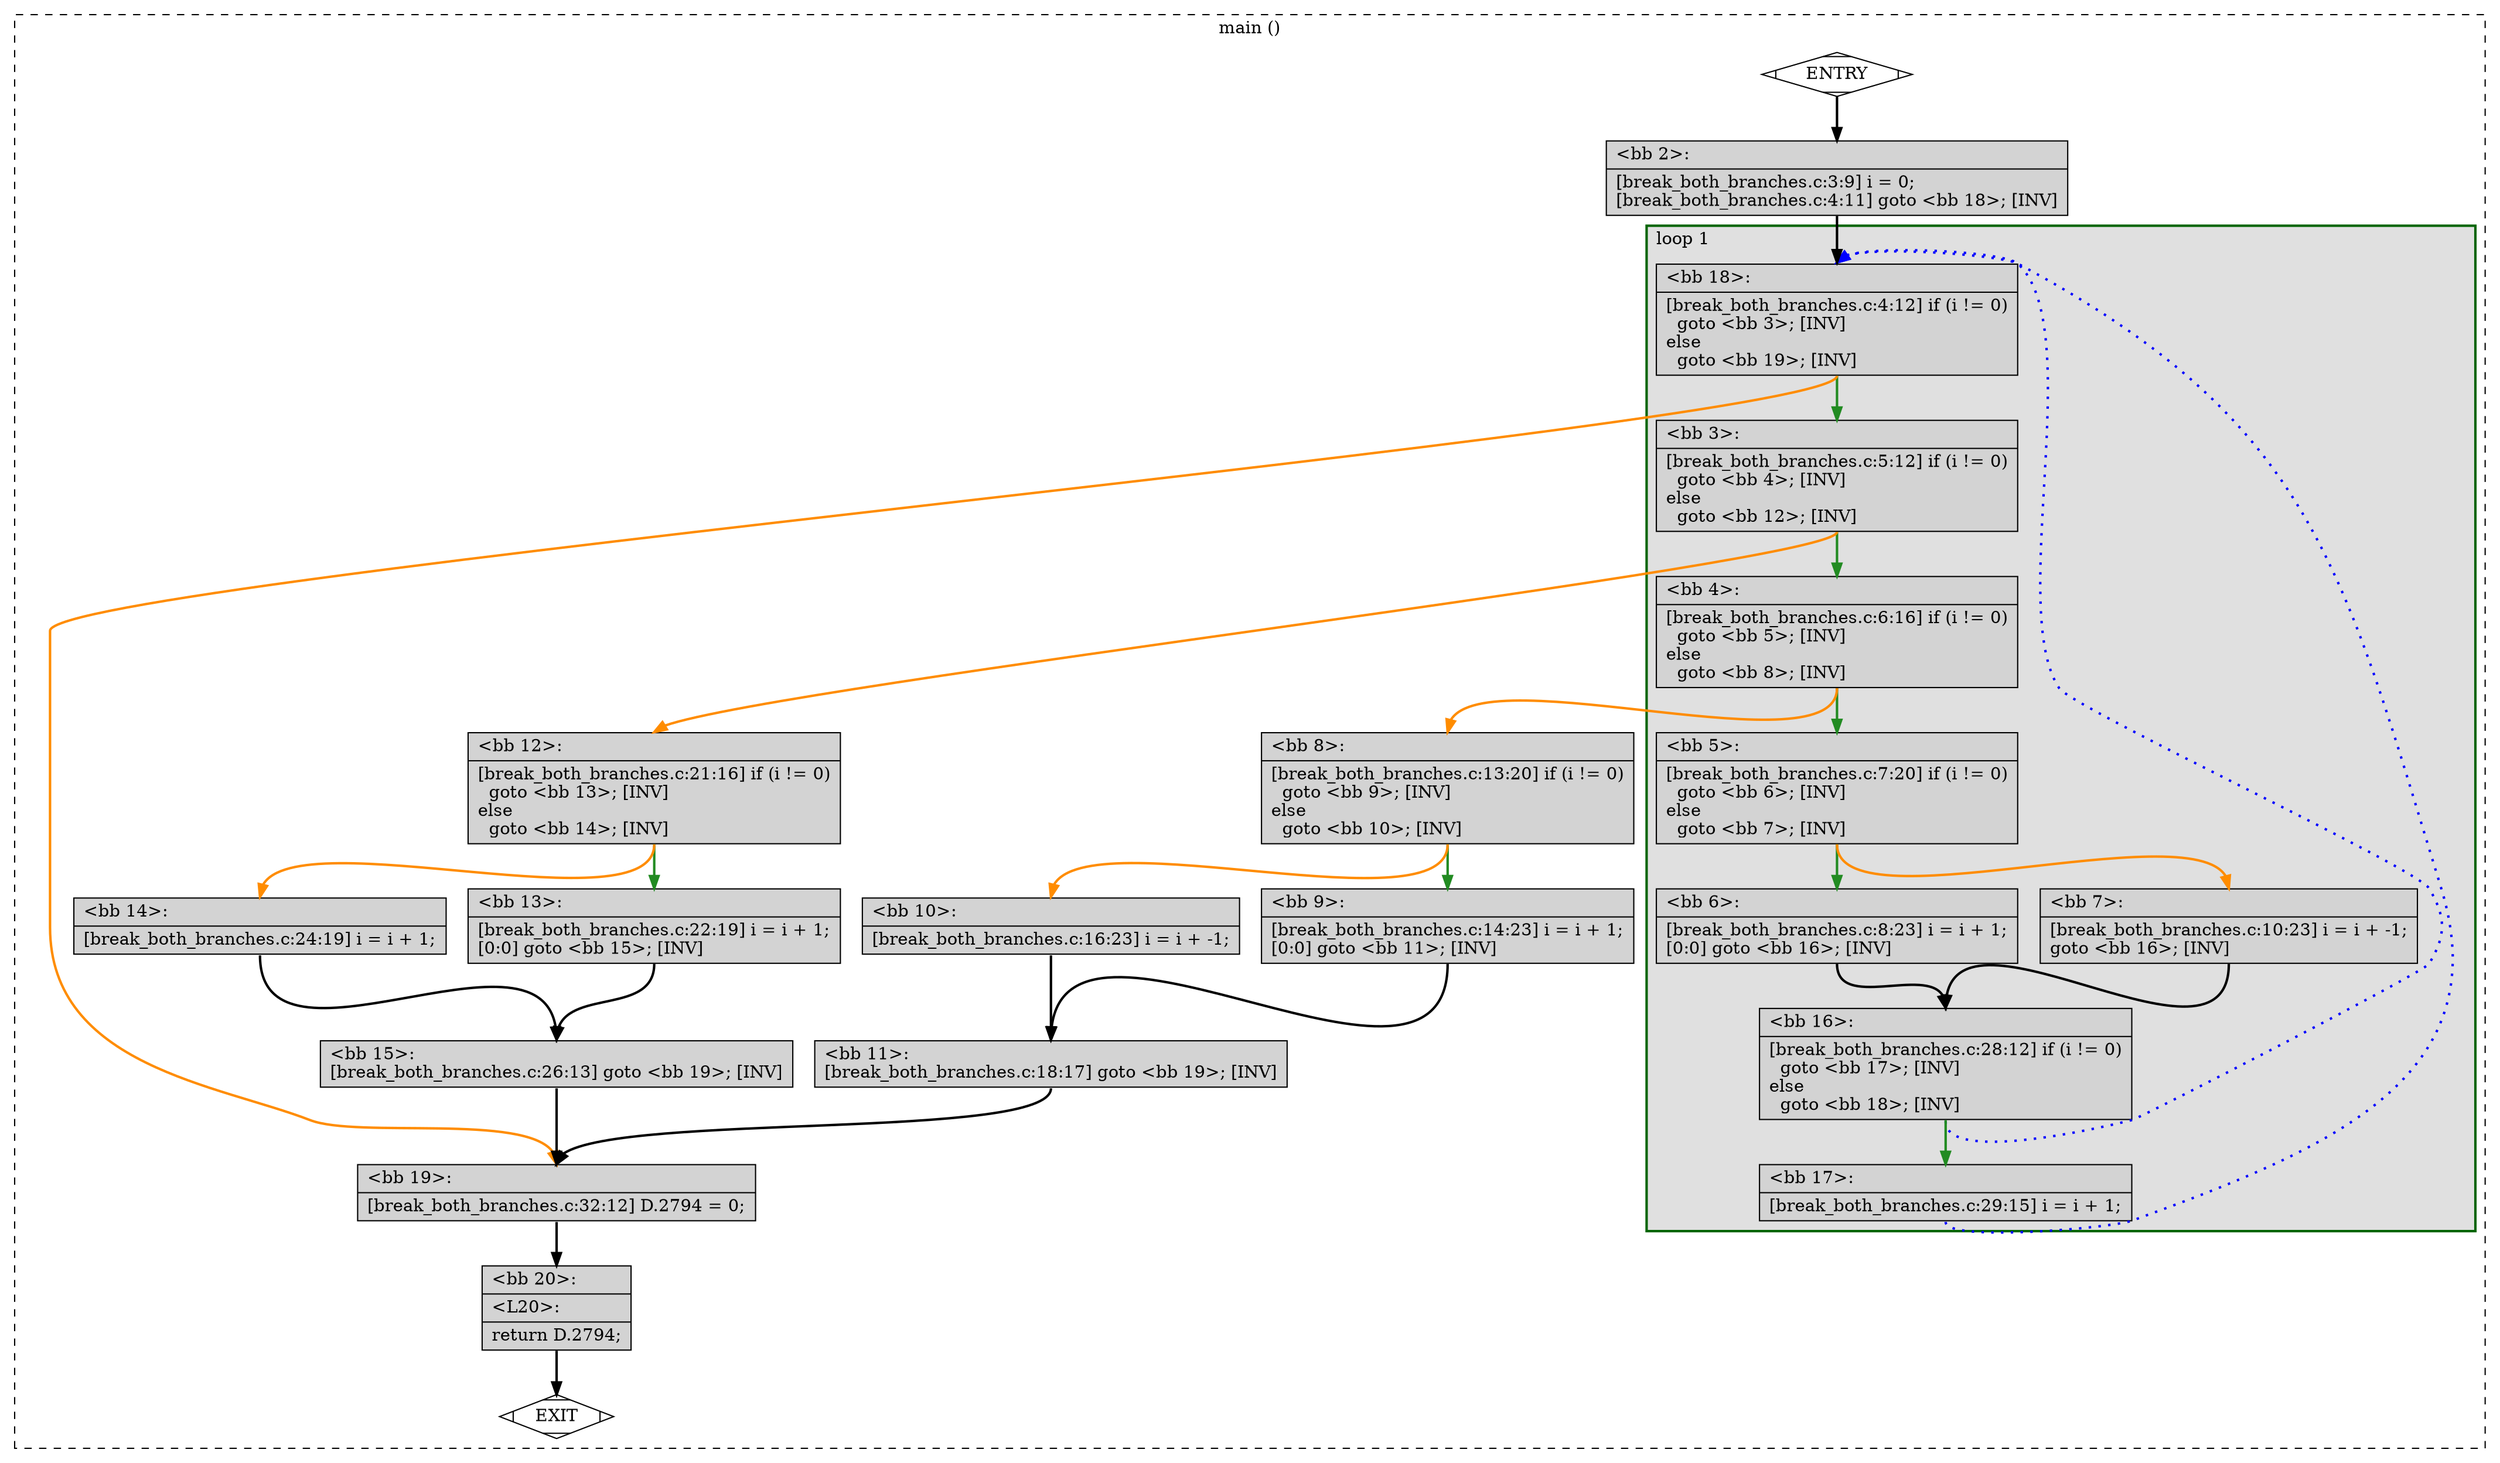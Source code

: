 digraph "a-break_both_branches.c.015t.cfg" {
overlap=false;
subgraph "cluster_main" {
	style="dashed";
	color="black";
	label="main ()";
	subgraph cluster_0_1 {
	style="filled";
	color="darkgreen";
	fillcolor="grey88";
	label="loop 1";
	labeljust=l;
	penwidth=2;
	fn_0_basic_block_18 [shape=record,style=filled,fillcolor=lightgrey,label="{\<bb\ 18\>:\l\
|[break_both_branches.c:4:12]\ if\ (i\ !=\ 0)\l\
\ \ goto\ \<bb\ 3\>;\ [INV]\l\
else\l\
\ \ goto\ \<bb\ 19\>;\ [INV]\l\
}"];

	fn_0_basic_block_3 [shape=record,style=filled,fillcolor=lightgrey,label="{\<bb\ 3\>:\l\
|[break_both_branches.c:5:12]\ if\ (i\ !=\ 0)\l\
\ \ goto\ \<bb\ 4\>;\ [INV]\l\
else\l\
\ \ goto\ \<bb\ 12\>;\ [INV]\l\
}"];

	fn_0_basic_block_4 [shape=record,style=filled,fillcolor=lightgrey,label="{\<bb\ 4\>:\l\
|[break_both_branches.c:6:16]\ if\ (i\ !=\ 0)\l\
\ \ goto\ \<bb\ 5\>;\ [INV]\l\
else\l\
\ \ goto\ \<bb\ 8\>;\ [INV]\l\
}"];

	fn_0_basic_block_5 [shape=record,style=filled,fillcolor=lightgrey,label="{\<bb\ 5\>:\l\
|[break_both_branches.c:7:20]\ if\ (i\ !=\ 0)\l\
\ \ goto\ \<bb\ 6\>;\ [INV]\l\
else\l\
\ \ goto\ \<bb\ 7\>;\ [INV]\l\
}"];

	fn_0_basic_block_6 [shape=record,style=filled,fillcolor=lightgrey,label="{\<bb\ 6\>:\l\
|[break_both_branches.c:8:23]\ i\ =\ i\ +\ 1;\l\
[0:0]\ goto\ \<bb\ 16\>;\ [INV]\l\
}"];

	fn_0_basic_block_7 [shape=record,style=filled,fillcolor=lightgrey,label="{\<bb\ 7\>:\l\
|[break_both_branches.c:10:23]\ i\ =\ i\ +\ -1;\l\
goto\ \<bb\ 16\>;\ [INV]\l\
}"];

	fn_0_basic_block_16 [shape=record,style=filled,fillcolor=lightgrey,label="{\<bb\ 16\>:\l\
|[break_both_branches.c:28:12]\ if\ (i\ !=\ 0)\l\
\ \ goto\ \<bb\ 17\>;\ [INV]\l\
else\l\
\ \ goto\ \<bb\ 18\>;\ [INV]\l\
}"];

	fn_0_basic_block_17 [shape=record,style=filled,fillcolor=lightgrey,label="{\<bb\ 17\>:\l\
|[break_both_branches.c:29:15]\ i\ =\ i\ +\ 1;\l\
}"];

	}
	fn_0_basic_block_0 [shape=Mdiamond,style=filled,fillcolor=white,label="ENTRY"];

	fn_0_basic_block_1 [shape=Mdiamond,style=filled,fillcolor=white,label="EXIT"];

	fn_0_basic_block_2 [shape=record,style=filled,fillcolor=lightgrey,label="{\<bb\ 2\>:\l\
|[break_both_branches.c:3:9]\ i\ =\ 0;\l\
[break_both_branches.c:4:11]\ goto\ \<bb\ 18\>;\ [INV]\l\
}"];

	fn_0_basic_block_8 [shape=record,style=filled,fillcolor=lightgrey,label="{\<bb\ 8\>:\l\
|[break_both_branches.c:13:20]\ if\ (i\ !=\ 0)\l\
\ \ goto\ \<bb\ 9\>;\ [INV]\l\
else\l\
\ \ goto\ \<bb\ 10\>;\ [INV]\l\
}"];

	fn_0_basic_block_9 [shape=record,style=filled,fillcolor=lightgrey,label="{\<bb\ 9\>:\l\
|[break_both_branches.c:14:23]\ i\ =\ i\ +\ 1;\l\
[0:0]\ goto\ \<bb\ 11\>;\ [INV]\l\
}"];

	fn_0_basic_block_10 [shape=record,style=filled,fillcolor=lightgrey,label="{\<bb\ 10\>:\l\
|[break_both_branches.c:16:23]\ i\ =\ i\ +\ -1;\l\
}"];

	fn_0_basic_block_11 [shape=record,style=filled,fillcolor=lightgrey,label="{\<bb\ 11\>:\l\
[break_both_branches.c:18:17]\ goto\ \<bb\ 19\>;\ [INV]\l\
}"];

	fn_0_basic_block_12 [shape=record,style=filled,fillcolor=lightgrey,label="{\<bb\ 12\>:\l\
|[break_both_branches.c:21:16]\ if\ (i\ !=\ 0)\l\
\ \ goto\ \<bb\ 13\>;\ [INV]\l\
else\l\
\ \ goto\ \<bb\ 14\>;\ [INV]\l\
}"];

	fn_0_basic_block_13 [shape=record,style=filled,fillcolor=lightgrey,label="{\<bb\ 13\>:\l\
|[break_both_branches.c:22:19]\ i\ =\ i\ +\ 1;\l\
[0:0]\ goto\ \<bb\ 15\>;\ [INV]\l\
}"];

	fn_0_basic_block_14 [shape=record,style=filled,fillcolor=lightgrey,label="{\<bb\ 14\>:\l\
|[break_both_branches.c:24:19]\ i\ =\ i\ +\ 1;\l\
}"];

	fn_0_basic_block_15 [shape=record,style=filled,fillcolor=lightgrey,label="{\<bb\ 15\>:\l\
[break_both_branches.c:26:13]\ goto\ \<bb\ 19\>;\ [INV]\l\
}"];

	fn_0_basic_block_19 [shape=record,style=filled,fillcolor=lightgrey,label="{\<bb\ 19\>:\l\
|[break_both_branches.c:32:12]\ D.2794\ =\ 0;\l\
}"];

	fn_0_basic_block_20 [shape=record,style=filled,fillcolor=lightgrey,label="{\<bb\ 20\>:\l\
|\<L20\>:\l\
|return\ D.2794;\l\
}"];

	fn_0_basic_block_0:s -> fn_0_basic_block_2:n [style="solid,bold",color=black,weight=100,constraint=true];
	fn_0_basic_block_2:s -> fn_0_basic_block_18:n [style="solid,bold",color=black,weight=100,constraint=true];
	fn_0_basic_block_3:s -> fn_0_basic_block_4:n [style="solid,bold",color=forestgreen,weight=10,constraint=true];
	fn_0_basic_block_3:s -> fn_0_basic_block_12:n [style="solid,bold",color=darkorange,weight=10,constraint=true];
	fn_0_basic_block_4:s -> fn_0_basic_block_5:n [style="solid,bold",color=forestgreen,weight=10,constraint=true];
	fn_0_basic_block_4:s -> fn_0_basic_block_8:n [style="solid,bold",color=darkorange,weight=10,constraint=true];
	fn_0_basic_block_5:s -> fn_0_basic_block_6:n [style="solid,bold",color=forestgreen,weight=10,constraint=true];
	fn_0_basic_block_5:s -> fn_0_basic_block_7:n [style="solid,bold",color=darkorange,weight=10,constraint=true];
	fn_0_basic_block_6:s -> fn_0_basic_block_16:n [style="solid,bold",color=black,weight=100,constraint=true];
	fn_0_basic_block_7:s -> fn_0_basic_block_16:n [style="solid,bold",color=black,weight=100,constraint=true];
	fn_0_basic_block_8:s -> fn_0_basic_block_9:n [style="solid,bold",color=forestgreen,weight=10,constraint=true];
	fn_0_basic_block_8:s -> fn_0_basic_block_10:n [style="solid,bold",color=darkorange,weight=10,constraint=true];
	fn_0_basic_block_9:s -> fn_0_basic_block_11:n [style="solid,bold",color=black,weight=100,constraint=true];
	fn_0_basic_block_10:s -> fn_0_basic_block_11:n [style="solid,bold",color=black,weight=100,constraint=true];
	fn_0_basic_block_11:s -> fn_0_basic_block_19:n [style="solid,bold",color=black,weight=100,constraint=true];
	fn_0_basic_block_12:s -> fn_0_basic_block_13:n [style="solid,bold",color=forestgreen,weight=10,constraint=true];
	fn_0_basic_block_12:s -> fn_0_basic_block_14:n [style="solid,bold",color=darkorange,weight=10,constraint=true];
	fn_0_basic_block_13:s -> fn_0_basic_block_15:n [style="solid,bold",color=black,weight=100,constraint=true];
	fn_0_basic_block_14:s -> fn_0_basic_block_15:n [style="solid,bold",color=black,weight=100,constraint=true];
	fn_0_basic_block_15:s -> fn_0_basic_block_19:n [style="solid,bold",color=black,weight=100,constraint=true];
	fn_0_basic_block_16:s -> fn_0_basic_block_17:n [style="solid,bold",color=forestgreen,weight=10,constraint=true];
	fn_0_basic_block_16:s -> fn_0_basic_block_18:n [style="dotted,bold",color=blue,weight=10,constraint=false];
	fn_0_basic_block_17:s -> fn_0_basic_block_18:n [style="dotted,bold",color=blue,weight=10,constraint=false];
	fn_0_basic_block_18:s -> fn_0_basic_block_3:n [style="solid,bold",color=forestgreen,weight=10,constraint=true];
	fn_0_basic_block_18:s -> fn_0_basic_block_19:n [style="solid,bold",color=darkorange,weight=10,constraint=true];
	fn_0_basic_block_19:s -> fn_0_basic_block_20:n [style="solid,bold",color=black,weight=100,constraint=true];
	fn_0_basic_block_20:s -> fn_0_basic_block_1:n [style="solid,bold",color=black,weight=10,constraint=true];
	fn_0_basic_block_0:s -> fn_0_basic_block_1:n [style="invis",constraint=true];
}
}
